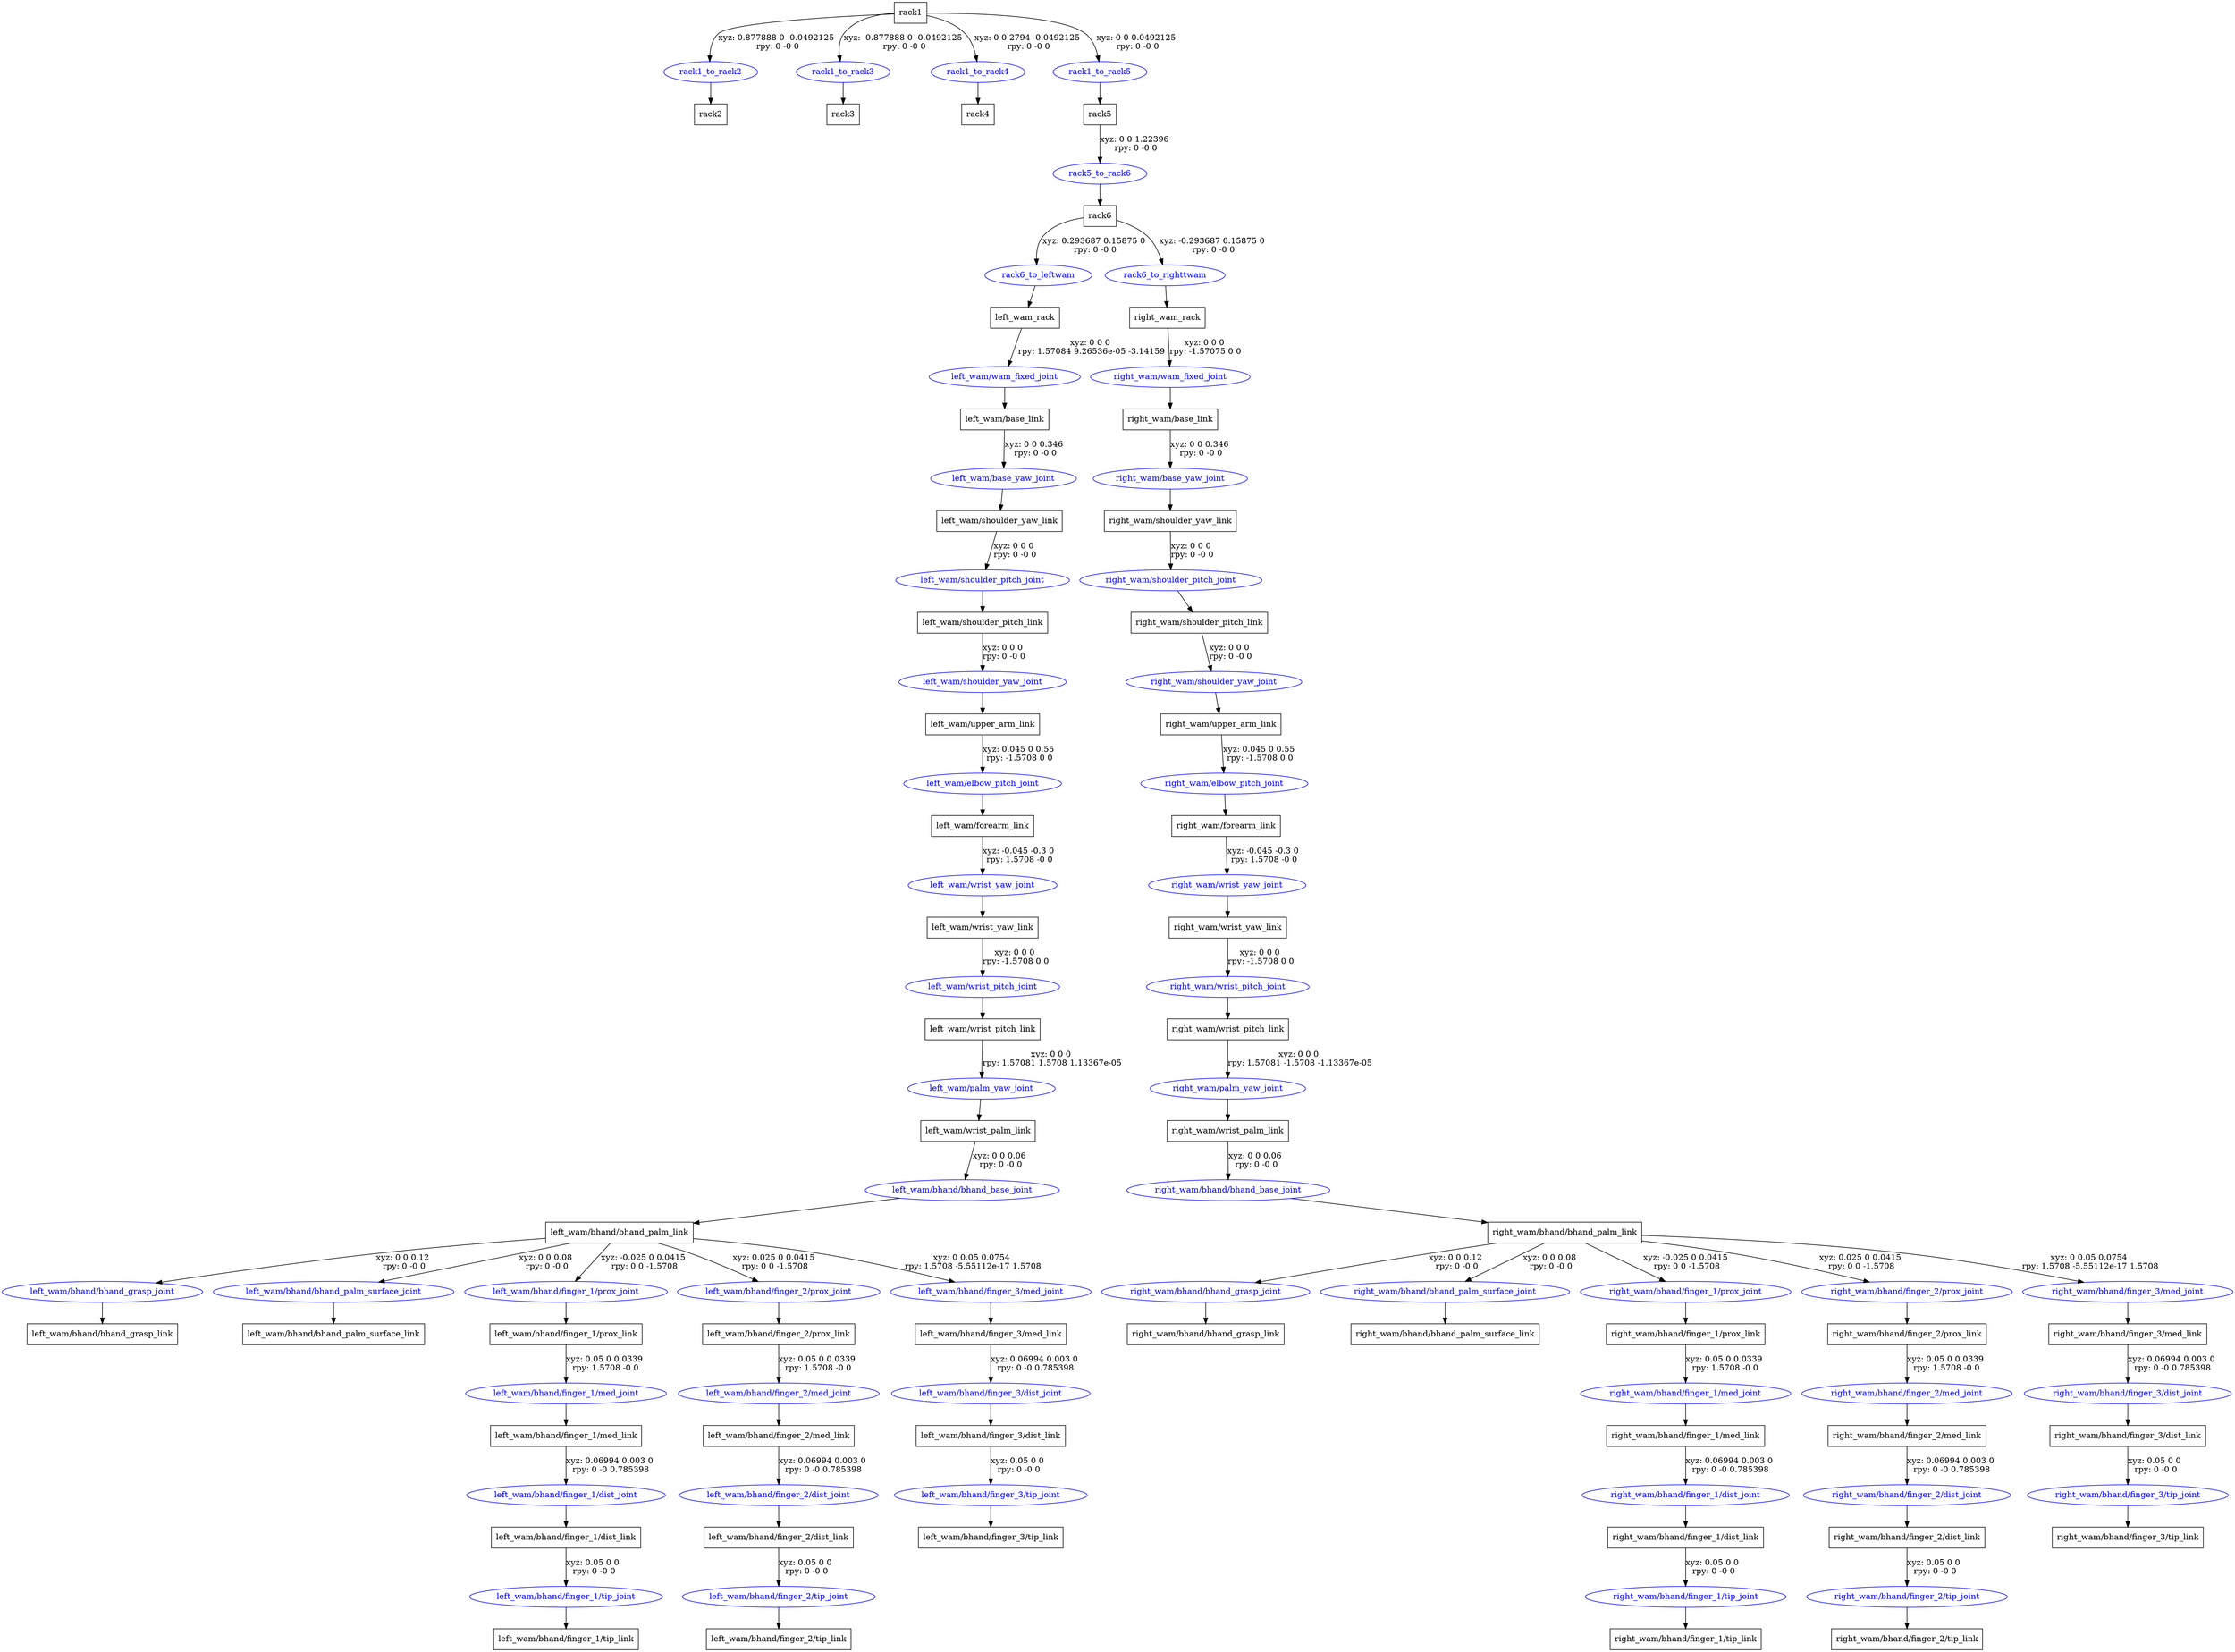 digraph G {
node [shape=box];
"rack1" [label="rack1"];
"rack2" [label="rack2"];
"rack3" [label="rack3"];
"rack4" [label="rack4"];
"rack5" [label="rack5"];
"rack6" [label="rack6"];
"left_wam_rack" [label="left_wam_rack"];
"left_wam/base_link" [label="left_wam/base_link"];
"left_wam/shoulder_yaw_link" [label="left_wam/shoulder_yaw_link"];
"left_wam/shoulder_pitch_link" [label="left_wam/shoulder_pitch_link"];
"left_wam/upper_arm_link" [label="left_wam/upper_arm_link"];
"left_wam/forearm_link" [label="left_wam/forearm_link"];
"left_wam/wrist_yaw_link" [label="left_wam/wrist_yaw_link"];
"left_wam/wrist_pitch_link" [label="left_wam/wrist_pitch_link"];
"left_wam/wrist_palm_link" [label="left_wam/wrist_palm_link"];
"left_wam/bhand/bhand_palm_link" [label="left_wam/bhand/bhand_palm_link"];
"left_wam/bhand/bhand_grasp_link" [label="left_wam/bhand/bhand_grasp_link"];
"left_wam/bhand/bhand_palm_surface_link" [label="left_wam/bhand/bhand_palm_surface_link"];
"left_wam/bhand/finger_1/prox_link" [label="left_wam/bhand/finger_1/prox_link"];
"left_wam/bhand/finger_1/med_link" [label="left_wam/bhand/finger_1/med_link"];
"left_wam/bhand/finger_1/dist_link" [label="left_wam/bhand/finger_1/dist_link"];
"left_wam/bhand/finger_1/tip_link" [label="left_wam/bhand/finger_1/tip_link"];
"left_wam/bhand/finger_2/prox_link" [label="left_wam/bhand/finger_2/prox_link"];
"left_wam/bhand/finger_2/med_link" [label="left_wam/bhand/finger_2/med_link"];
"left_wam/bhand/finger_2/dist_link" [label="left_wam/bhand/finger_2/dist_link"];
"left_wam/bhand/finger_2/tip_link" [label="left_wam/bhand/finger_2/tip_link"];
"left_wam/bhand/finger_3/med_link" [label="left_wam/bhand/finger_3/med_link"];
"left_wam/bhand/finger_3/dist_link" [label="left_wam/bhand/finger_3/dist_link"];
"left_wam/bhand/finger_3/tip_link" [label="left_wam/bhand/finger_3/tip_link"];
"right_wam_rack" [label="right_wam_rack"];
"right_wam/base_link" [label="right_wam/base_link"];
"right_wam/shoulder_yaw_link" [label="right_wam/shoulder_yaw_link"];
"right_wam/shoulder_pitch_link" [label="right_wam/shoulder_pitch_link"];
"right_wam/upper_arm_link" [label="right_wam/upper_arm_link"];
"right_wam/forearm_link" [label="right_wam/forearm_link"];
"right_wam/wrist_yaw_link" [label="right_wam/wrist_yaw_link"];
"right_wam/wrist_pitch_link" [label="right_wam/wrist_pitch_link"];
"right_wam/wrist_palm_link" [label="right_wam/wrist_palm_link"];
"right_wam/bhand/bhand_palm_link" [label="right_wam/bhand/bhand_palm_link"];
"right_wam/bhand/bhand_grasp_link" [label="right_wam/bhand/bhand_grasp_link"];
"right_wam/bhand/bhand_palm_surface_link" [label="right_wam/bhand/bhand_palm_surface_link"];
"right_wam/bhand/finger_1/prox_link" [label="right_wam/bhand/finger_1/prox_link"];
"right_wam/bhand/finger_1/med_link" [label="right_wam/bhand/finger_1/med_link"];
"right_wam/bhand/finger_1/dist_link" [label="right_wam/bhand/finger_1/dist_link"];
"right_wam/bhand/finger_1/tip_link" [label="right_wam/bhand/finger_1/tip_link"];
"right_wam/bhand/finger_2/prox_link" [label="right_wam/bhand/finger_2/prox_link"];
"right_wam/bhand/finger_2/med_link" [label="right_wam/bhand/finger_2/med_link"];
"right_wam/bhand/finger_2/dist_link" [label="right_wam/bhand/finger_2/dist_link"];
"right_wam/bhand/finger_2/tip_link" [label="right_wam/bhand/finger_2/tip_link"];
"right_wam/bhand/finger_3/med_link" [label="right_wam/bhand/finger_3/med_link"];
"right_wam/bhand/finger_3/dist_link" [label="right_wam/bhand/finger_3/dist_link"];
"right_wam/bhand/finger_3/tip_link" [label="right_wam/bhand/finger_3/tip_link"];
node [shape=ellipse, color=blue, fontcolor=blue];
"rack1" -> "rack1_to_rack2" [label="xyz: 0.877888 0 -0.0492125 \nrpy: 0 -0 0"]
"rack1_to_rack2" -> "rack2"
"rack1" -> "rack1_to_rack3" [label="xyz: -0.877888 0 -0.0492125 \nrpy: 0 -0 0"]
"rack1_to_rack3" -> "rack3"
"rack1" -> "rack1_to_rack4" [label="xyz: 0 0.2794 -0.0492125 \nrpy: 0 -0 0"]
"rack1_to_rack4" -> "rack4"
"rack1" -> "rack1_to_rack5" [label="xyz: 0 0 0.0492125 \nrpy: 0 -0 0"]
"rack1_to_rack5" -> "rack5"
"rack5" -> "rack5_to_rack6" [label="xyz: 0 0 1.22396 \nrpy: 0 -0 0"]
"rack5_to_rack6" -> "rack6"
"rack6" -> "rack6_to_leftwam" [label="xyz: 0.293687 0.15875 0 \nrpy: 0 -0 0"]
"rack6_to_leftwam" -> "left_wam_rack"
"left_wam_rack" -> "left_wam/wam_fixed_joint" [label="xyz: 0 0 0 \nrpy: 1.57084 9.26536e-05 -3.14159"]
"left_wam/wam_fixed_joint" -> "left_wam/base_link"
"left_wam/base_link" -> "left_wam/base_yaw_joint" [label="xyz: 0 0 0.346 \nrpy: 0 -0 0"]
"left_wam/base_yaw_joint" -> "left_wam/shoulder_yaw_link"
"left_wam/shoulder_yaw_link" -> "left_wam/shoulder_pitch_joint" [label="xyz: 0 0 0 \nrpy: 0 -0 0"]
"left_wam/shoulder_pitch_joint" -> "left_wam/shoulder_pitch_link"
"left_wam/shoulder_pitch_link" -> "left_wam/shoulder_yaw_joint" [label="xyz: 0 0 0 \nrpy: 0 -0 0"]
"left_wam/shoulder_yaw_joint" -> "left_wam/upper_arm_link"
"left_wam/upper_arm_link" -> "left_wam/elbow_pitch_joint" [label="xyz: 0.045 0 0.55 \nrpy: -1.5708 0 0"]
"left_wam/elbow_pitch_joint" -> "left_wam/forearm_link"
"left_wam/forearm_link" -> "left_wam/wrist_yaw_joint" [label="xyz: -0.045 -0.3 0 \nrpy: 1.5708 -0 0"]
"left_wam/wrist_yaw_joint" -> "left_wam/wrist_yaw_link"
"left_wam/wrist_yaw_link" -> "left_wam/wrist_pitch_joint" [label="xyz: 0 0 0 \nrpy: -1.5708 0 0"]
"left_wam/wrist_pitch_joint" -> "left_wam/wrist_pitch_link"
"left_wam/wrist_pitch_link" -> "left_wam/palm_yaw_joint" [label="xyz: 0 0 0 \nrpy: 1.57081 1.5708 1.13367e-05"]
"left_wam/palm_yaw_joint" -> "left_wam/wrist_palm_link"
"left_wam/wrist_palm_link" -> "left_wam/bhand/bhand_base_joint" [label="xyz: 0 0 0.06 \nrpy: 0 -0 0"]
"left_wam/bhand/bhand_base_joint" -> "left_wam/bhand/bhand_palm_link"
"left_wam/bhand/bhand_palm_link" -> "left_wam/bhand/bhand_grasp_joint" [label="xyz: 0 0 0.12 \nrpy: 0 -0 0"]
"left_wam/bhand/bhand_grasp_joint" -> "left_wam/bhand/bhand_grasp_link"
"left_wam/bhand/bhand_palm_link" -> "left_wam/bhand/bhand_palm_surface_joint" [label="xyz: 0 0 0.08 \nrpy: 0 -0 0"]
"left_wam/bhand/bhand_palm_surface_joint" -> "left_wam/bhand/bhand_palm_surface_link"
"left_wam/bhand/bhand_palm_link" -> "left_wam/bhand/finger_1/prox_joint" [label="xyz: -0.025 0 0.0415 \nrpy: 0 0 -1.5708"]
"left_wam/bhand/finger_1/prox_joint" -> "left_wam/bhand/finger_1/prox_link"
"left_wam/bhand/finger_1/prox_link" -> "left_wam/bhand/finger_1/med_joint" [label="xyz: 0.05 0 0.0339 \nrpy: 1.5708 -0 0"]
"left_wam/bhand/finger_1/med_joint" -> "left_wam/bhand/finger_1/med_link"
"left_wam/bhand/finger_1/med_link" -> "left_wam/bhand/finger_1/dist_joint" [label="xyz: 0.06994 0.003 0 \nrpy: 0 -0 0.785398"]
"left_wam/bhand/finger_1/dist_joint" -> "left_wam/bhand/finger_1/dist_link"
"left_wam/bhand/finger_1/dist_link" -> "left_wam/bhand/finger_1/tip_joint" [label="xyz: 0.05 0 0 \nrpy: 0 -0 0"]
"left_wam/bhand/finger_1/tip_joint" -> "left_wam/bhand/finger_1/tip_link"
"left_wam/bhand/bhand_palm_link" -> "left_wam/bhand/finger_2/prox_joint" [label="xyz: 0.025 0 0.0415 \nrpy: 0 0 -1.5708"]
"left_wam/bhand/finger_2/prox_joint" -> "left_wam/bhand/finger_2/prox_link"
"left_wam/bhand/finger_2/prox_link" -> "left_wam/bhand/finger_2/med_joint" [label="xyz: 0.05 0 0.0339 \nrpy: 1.5708 -0 0"]
"left_wam/bhand/finger_2/med_joint" -> "left_wam/bhand/finger_2/med_link"
"left_wam/bhand/finger_2/med_link" -> "left_wam/bhand/finger_2/dist_joint" [label="xyz: 0.06994 0.003 0 \nrpy: 0 -0 0.785398"]
"left_wam/bhand/finger_2/dist_joint" -> "left_wam/bhand/finger_2/dist_link"
"left_wam/bhand/finger_2/dist_link" -> "left_wam/bhand/finger_2/tip_joint" [label="xyz: 0.05 0 0 \nrpy: 0 -0 0"]
"left_wam/bhand/finger_2/tip_joint" -> "left_wam/bhand/finger_2/tip_link"
"left_wam/bhand/bhand_palm_link" -> "left_wam/bhand/finger_3/med_joint" [label="xyz: 0 0.05 0.0754 \nrpy: 1.5708 -5.55112e-17 1.5708"]
"left_wam/bhand/finger_3/med_joint" -> "left_wam/bhand/finger_3/med_link"
"left_wam/bhand/finger_3/med_link" -> "left_wam/bhand/finger_3/dist_joint" [label="xyz: 0.06994 0.003 0 \nrpy: 0 -0 0.785398"]
"left_wam/bhand/finger_3/dist_joint" -> "left_wam/bhand/finger_3/dist_link"
"left_wam/bhand/finger_3/dist_link" -> "left_wam/bhand/finger_3/tip_joint" [label="xyz: 0.05 0 0 \nrpy: 0 -0 0"]
"left_wam/bhand/finger_3/tip_joint" -> "left_wam/bhand/finger_3/tip_link"
"rack6" -> "rack6_to_righttwam" [label="xyz: -0.293687 0.15875 0 \nrpy: 0 -0 0"]
"rack6_to_righttwam" -> "right_wam_rack"
"right_wam_rack" -> "right_wam/wam_fixed_joint" [label="xyz: 0 0 0 \nrpy: -1.57075 0 0"]
"right_wam/wam_fixed_joint" -> "right_wam/base_link"
"right_wam/base_link" -> "right_wam/base_yaw_joint" [label="xyz: 0 0 0.346 \nrpy: 0 -0 0"]
"right_wam/base_yaw_joint" -> "right_wam/shoulder_yaw_link"
"right_wam/shoulder_yaw_link" -> "right_wam/shoulder_pitch_joint" [label="xyz: 0 0 0 \nrpy: 0 -0 0"]
"right_wam/shoulder_pitch_joint" -> "right_wam/shoulder_pitch_link"
"right_wam/shoulder_pitch_link" -> "right_wam/shoulder_yaw_joint" [label="xyz: 0 0 0 \nrpy: 0 -0 0"]
"right_wam/shoulder_yaw_joint" -> "right_wam/upper_arm_link"
"right_wam/upper_arm_link" -> "right_wam/elbow_pitch_joint" [label="xyz: 0.045 0 0.55 \nrpy: -1.5708 0 0"]
"right_wam/elbow_pitch_joint" -> "right_wam/forearm_link"
"right_wam/forearm_link" -> "right_wam/wrist_yaw_joint" [label="xyz: -0.045 -0.3 0 \nrpy: 1.5708 -0 0"]
"right_wam/wrist_yaw_joint" -> "right_wam/wrist_yaw_link"
"right_wam/wrist_yaw_link" -> "right_wam/wrist_pitch_joint" [label="xyz: 0 0 0 \nrpy: -1.5708 0 0"]
"right_wam/wrist_pitch_joint" -> "right_wam/wrist_pitch_link"
"right_wam/wrist_pitch_link" -> "right_wam/palm_yaw_joint" [label="xyz: 0 0 0 \nrpy: 1.57081 -1.5708 -1.13367e-05"]
"right_wam/palm_yaw_joint" -> "right_wam/wrist_palm_link"
"right_wam/wrist_palm_link" -> "right_wam/bhand/bhand_base_joint" [label="xyz: 0 0 0.06 \nrpy: 0 -0 0"]
"right_wam/bhand/bhand_base_joint" -> "right_wam/bhand/bhand_palm_link"
"right_wam/bhand/bhand_palm_link" -> "right_wam/bhand/bhand_grasp_joint" [label="xyz: 0 0 0.12 \nrpy: 0 -0 0"]
"right_wam/bhand/bhand_grasp_joint" -> "right_wam/bhand/bhand_grasp_link"
"right_wam/bhand/bhand_palm_link" -> "right_wam/bhand/bhand_palm_surface_joint" [label="xyz: 0 0 0.08 \nrpy: 0 -0 0"]
"right_wam/bhand/bhand_palm_surface_joint" -> "right_wam/bhand/bhand_palm_surface_link"
"right_wam/bhand/bhand_palm_link" -> "right_wam/bhand/finger_1/prox_joint" [label="xyz: -0.025 0 0.0415 \nrpy: 0 0 -1.5708"]
"right_wam/bhand/finger_1/prox_joint" -> "right_wam/bhand/finger_1/prox_link"
"right_wam/bhand/finger_1/prox_link" -> "right_wam/bhand/finger_1/med_joint" [label="xyz: 0.05 0 0.0339 \nrpy: 1.5708 -0 0"]
"right_wam/bhand/finger_1/med_joint" -> "right_wam/bhand/finger_1/med_link"
"right_wam/bhand/finger_1/med_link" -> "right_wam/bhand/finger_1/dist_joint" [label="xyz: 0.06994 0.003 0 \nrpy: 0 -0 0.785398"]
"right_wam/bhand/finger_1/dist_joint" -> "right_wam/bhand/finger_1/dist_link"
"right_wam/bhand/finger_1/dist_link" -> "right_wam/bhand/finger_1/tip_joint" [label="xyz: 0.05 0 0 \nrpy: 0 -0 0"]
"right_wam/bhand/finger_1/tip_joint" -> "right_wam/bhand/finger_1/tip_link"
"right_wam/bhand/bhand_palm_link" -> "right_wam/bhand/finger_2/prox_joint" [label="xyz: 0.025 0 0.0415 \nrpy: 0 0 -1.5708"]
"right_wam/bhand/finger_2/prox_joint" -> "right_wam/bhand/finger_2/prox_link"
"right_wam/bhand/finger_2/prox_link" -> "right_wam/bhand/finger_2/med_joint" [label="xyz: 0.05 0 0.0339 \nrpy: 1.5708 -0 0"]
"right_wam/bhand/finger_2/med_joint" -> "right_wam/bhand/finger_2/med_link"
"right_wam/bhand/finger_2/med_link" -> "right_wam/bhand/finger_2/dist_joint" [label="xyz: 0.06994 0.003 0 \nrpy: 0 -0 0.785398"]
"right_wam/bhand/finger_2/dist_joint" -> "right_wam/bhand/finger_2/dist_link"
"right_wam/bhand/finger_2/dist_link" -> "right_wam/bhand/finger_2/tip_joint" [label="xyz: 0.05 0 0 \nrpy: 0 -0 0"]
"right_wam/bhand/finger_2/tip_joint" -> "right_wam/bhand/finger_2/tip_link"
"right_wam/bhand/bhand_palm_link" -> "right_wam/bhand/finger_3/med_joint" [label="xyz: 0 0.05 0.0754 \nrpy: 1.5708 -5.55112e-17 1.5708"]
"right_wam/bhand/finger_3/med_joint" -> "right_wam/bhand/finger_3/med_link"
"right_wam/bhand/finger_3/med_link" -> "right_wam/bhand/finger_3/dist_joint" [label="xyz: 0.06994 0.003 0 \nrpy: 0 -0 0.785398"]
"right_wam/bhand/finger_3/dist_joint" -> "right_wam/bhand/finger_3/dist_link"
"right_wam/bhand/finger_3/dist_link" -> "right_wam/bhand/finger_3/tip_joint" [label="xyz: 0.05 0 0 \nrpy: 0 -0 0"]
"right_wam/bhand/finger_3/tip_joint" -> "right_wam/bhand/finger_3/tip_link"
}
